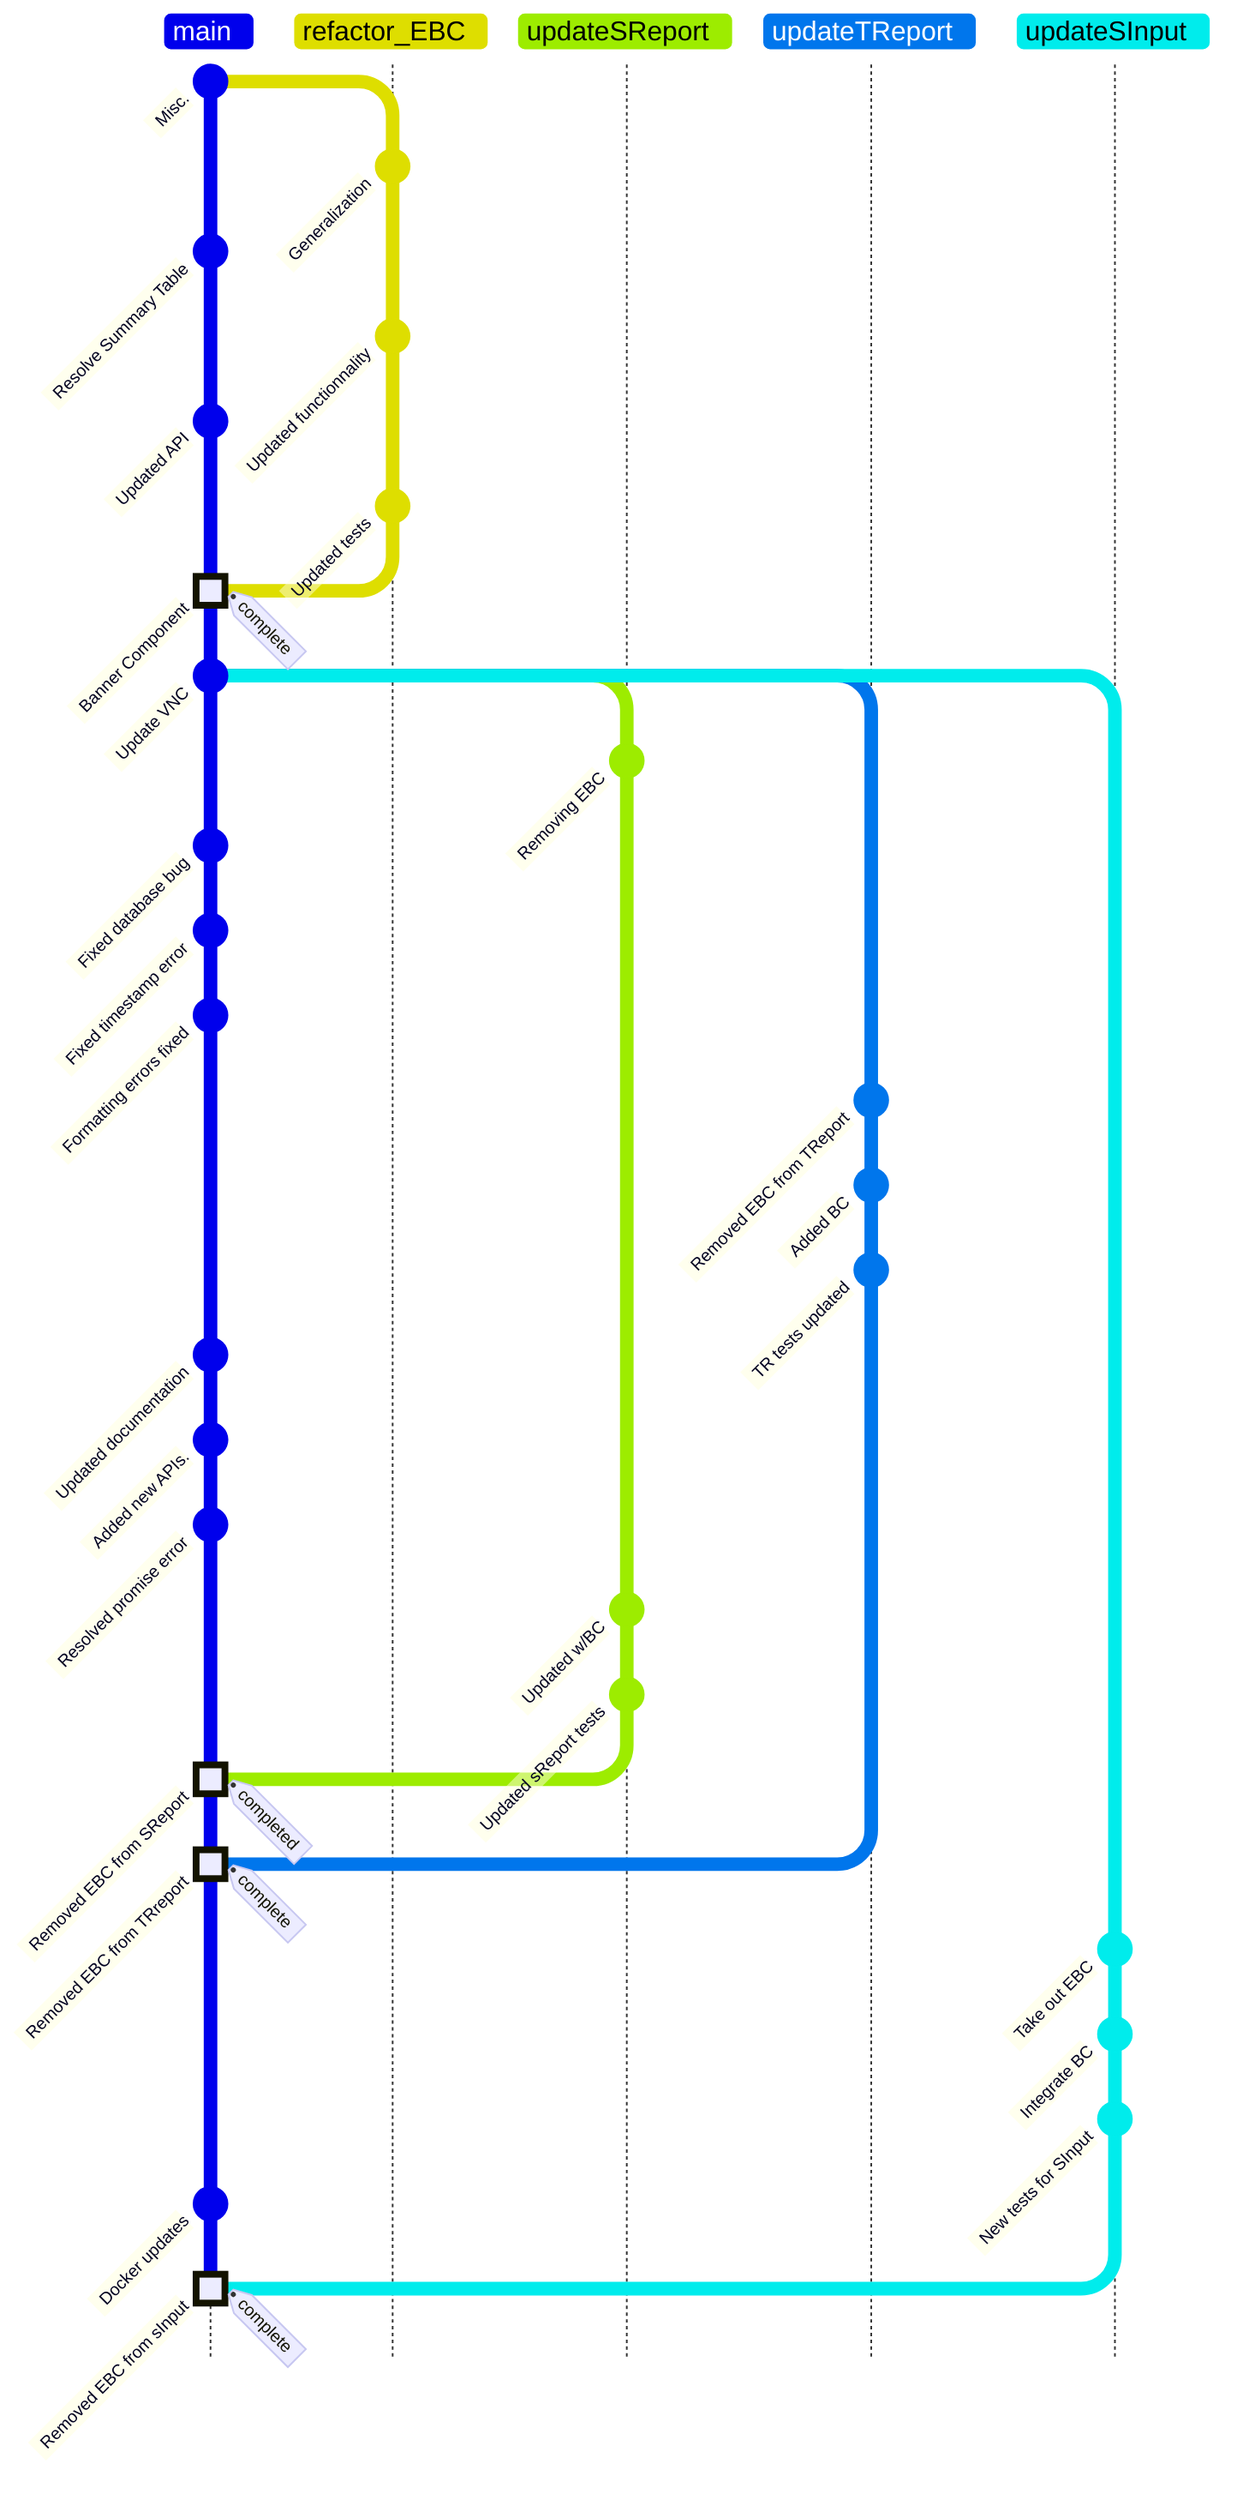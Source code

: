 gitGraph TB:
    commit id: "Misc."
    commit id: "Misc."
    branch refactor_EBC
    checkout refactor_EBC
    commit id: "Generalization"
    checkout main
    commit id: "Resolve Summary Table"
    checkout refactor_EBC
    commit id: "Updated functionnality"
    checkout main
    commit id: "Updated API"
    checkout refactor_EBC
    commit id: "Updated tests"
    checkout main
    merge refactor_EBC id: "Banner Component" tag: "complete" type: HIGHLIGHT
    commit id: "Update VNC"
    checkout main
    branch updateSReport
    branch updateTReport
    branch updateSInput
    checkout updateSReport
    commit id: "Removing EBC"
    checkout main
    commit id: "Fixed database bug"
    commit id: "Fixed timestamp error"
    commit id: "Formatting errors fixed"
    checkout updateTReport
    commit id: "Removed EBC from TReport"
    commit id: "Added BC"
    commit id: "TR tests updated"
    checkout main
    commit id: "Updated documentation"
    commit id: "Added new APIs."
    commit id: "Resolved promise error"
    checkout updateSReport
    commit id: "Updated w/BC"
    commit id: "Updated sReport tests"
    checkout main
    merge updateSReport id: "Removed EBC from SReport" tag: "completed" type: HIGHLIGHT
    merge updateTReport id: "Removed EBC from TRreport" tag: "complete" type: HIGHLIGHT
    checkout updateSInput
    commit id: "Take out EBC"
    commit id: "Integrate BC"
    commit id: "New tests for SInput"
    checkout main
    commit id: "Docker updates"
    merge updateSInput id: "Removed EBC from sInput" tag: "complete" type: HIGHLIGHT